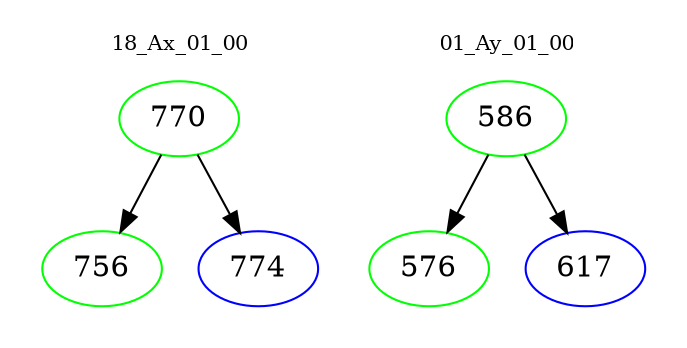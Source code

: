 digraph{
subgraph cluster_0 {
color = white
label = "18_Ax_01_00";
fontsize=10;
T0_770 [label="770", color="green"]
T0_770 -> T0_756 [color="black"]
T0_756 [label="756", color="green"]
T0_770 -> T0_774 [color="black"]
T0_774 [label="774", color="blue"]
}
subgraph cluster_1 {
color = white
label = "01_Ay_01_00";
fontsize=10;
T1_586 [label="586", color="green"]
T1_586 -> T1_576 [color="black"]
T1_576 [label="576", color="green"]
T1_586 -> T1_617 [color="black"]
T1_617 [label="617", color="blue"]
}
}
